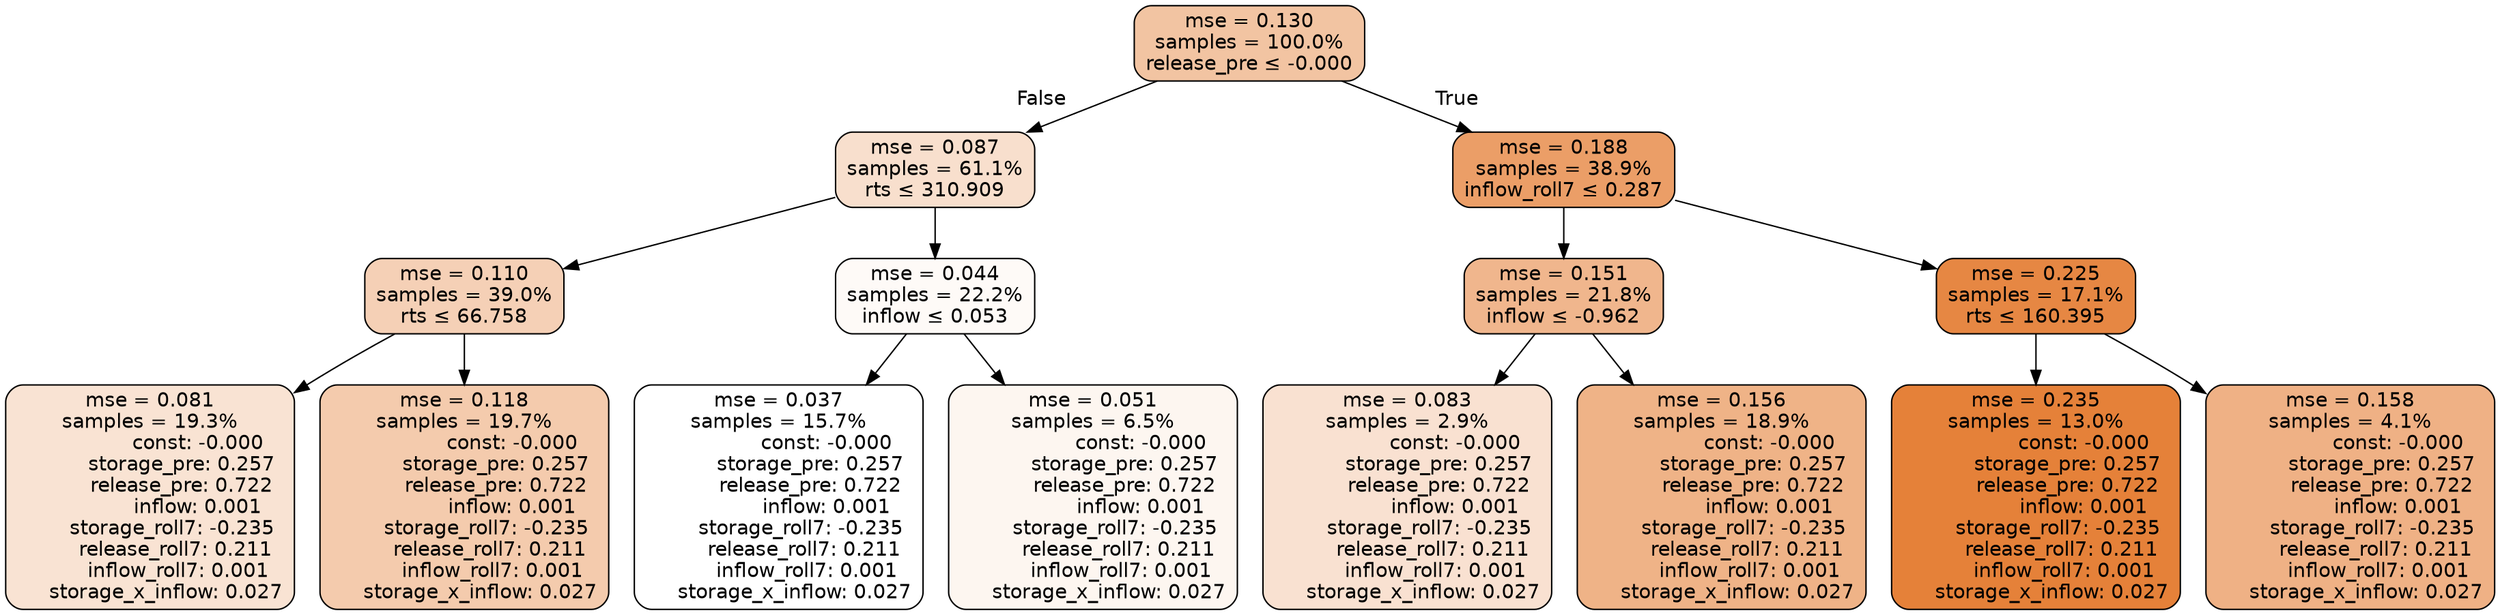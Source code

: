 digraph tree {
node [shape=rectangle, style="filled, rounded", color="black", fontname=helvetica] ;
edge [fontname=helvetica] ;
	"0" [label="mse = 0.130
samples = 100.0%
release_pre &le; -0.000", fillcolor="#f2c4a2"]
	"1" [label="mse = 0.087
samples = 61.1%
rts &le; 310.909", fillcolor="#f8dfcd"]
	"2" [label="mse = 0.110
samples = 39.0%
rts &le; 66.758", fillcolor="#f5d0b6"]
	"3" [label="mse = 0.081
samples = 19.3%
               const: -0.000
          storage_pre: 0.257
          release_pre: 0.722
               inflow: 0.001
       storage_roll7: -0.235
        release_roll7: 0.211
         inflow_roll7: 0.001
     storage_x_inflow: 0.027", fillcolor="#f9e3d3"]
	"4" [label="mse = 0.118
samples = 19.7%
               const: -0.000
          storage_pre: 0.257
          release_pre: 0.722
               inflow: 0.001
       storage_roll7: -0.235
        release_roll7: 0.211
         inflow_roll7: 0.001
     storage_x_inflow: 0.027", fillcolor="#f4cbad"]
	"5" [label="mse = 0.044
samples = 22.2%
inflow &le; 0.053", fillcolor="#fefaf7"]
	"6" [label="mse = 0.037
samples = 15.7%
               const: -0.000
          storage_pre: 0.257
          release_pre: 0.722
               inflow: 0.001
       storage_roll7: -0.235
        release_roll7: 0.211
         inflow_roll7: 0.001
     storage_x_inflow: 0.027", fillcolor="#ffffff"]
	"7" [label="mse = 0.051
samples = 6.5%
               const: -0.000
          storage_pre: 0.257
          release_pre: 0.722
               inflow: 0.001
       storage_roll7: -0.235
        release_roll7: 0.211
         inflow_roll7: 0.001
     storage_x_inflow: 0.027", fillcolor="#fdf6f0"]
	"8" [label="mse = 0.188
samples = 38.9%
inflow_roll7 &le; 0.287", fillcolor="#eb9e67"]
	"9" [label="mse = 0.151
samples = 21.8%
inflow &le; -0.962", fillcolor="#f0b68d"]
	"10" [label="mse = 0.083
samples = 2.9%
               const: -0.000
          storage_pre: 0.257
          release_pre: 0.722
               inflow: 0.001
       storage_roll7: -0.235
        release_roll7: 0.211
         inflow_roll7: 0.001
     storage_x_inflow: 0.027", fillcolor="#f9e1d1"]
	"11" [label="mse = 0.156
samples = 18.9%
               const: -0.000
          storage_pre: 0.257
          release_pre: 0.722
               inflow: 0.001
       storage_roll7: -0.235
        release_roll7: 0.211
         inflow_roll7: 0.001
     storage_x_inflow: 0.027", fillcolor="#efb387"]
	"12" [label="mse = 0.225
samples = 17.1%
rts &le; 160.395", fillcolor="#e68743"]
	"13" [label="mse = 0.235
samples = 13.0%
               const: -0.000
          storage_pre: 0.257
          release_pre: 0.722
               inflow: 0.001
       storage_roll7: -0.235
        release_roll7: 0.211
         inflow_roll7: 0.001
     storage_x_inflow: 0.027", fillcolor="#e58139"]
	"14" [label="mse = 0.158
samples = 4.1%
               const: -0.000
          storage_pre: 0.257
          release_pre: 0.722
               inflow: 0.001
       storage_roll7: -0.235
        release_roll7: 0.211
         inflow_roll7: 0.001
     storage_x_inflow: 0.027", fillcolor="#efb185"]

	"0" -> "1" [labeldistance=2.5, labelangle=45, headlabel="False"]
	"1" -> "2"
	"2" -> "3"
	"2" -> "4"
	"1" -> "5"
	"5" -> "6"
	"5" -> "7"
	"0" -> "8" [labeldistance=2.5, labelangle=-45, headlabel="True"]
	"8" -> "9"
	"9" -> "10"
	"9" -> "11"
	"8" -> "12"
	"12" -> "13"
	"12" -> "14"
}